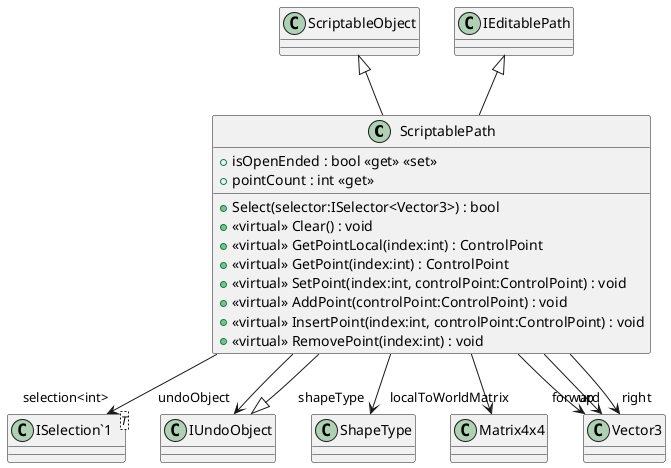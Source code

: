 @startuml
class ScriptablePath {
    + isOpenEnded : bool <<get>> <<set>>
    + pointCount : int <<get>>
    + Select(selector:ISelector<Vector3>) : bool
    + <<virtual>> Clear() : void
    + <<virtual>> GetPointLocal(index:int) : ControlPoint
    + <<virtual>> GetPoint(index:int) : ControlPoint
    + <<virtual>> SetPoint(index:int, controlPoint:ControlPoint) : void
    + <<virtual>> AddPoint(controlPoint:ControlPoint) : void
    + <<virtual>> InsertPoint(index:int, controlPoint:ControlPoint) : void
    + <<virtual>> RemovePoint(index:int) : void
}
class "ISelection`1"<T> {
}
ScriptableObject <|-- ScriptablePath
IEditablePath <|-- ScriptablePath
IUndoObject <|-- ScriptablePath
ScriptablePath --> "shapeType" ShapeType
ScriptablePath --> "undoObject" IUndoObject
ScriptablePath --> "selection<int>" "ISelection`1"
ScriptablePath --> "localToWorldMatrix" Matrix4x4
ScriptablePath --> "forward" Vector3
ScriptablePath --> "up" Vector3
ScriptablePath --> "right" Vector3
@enduml
